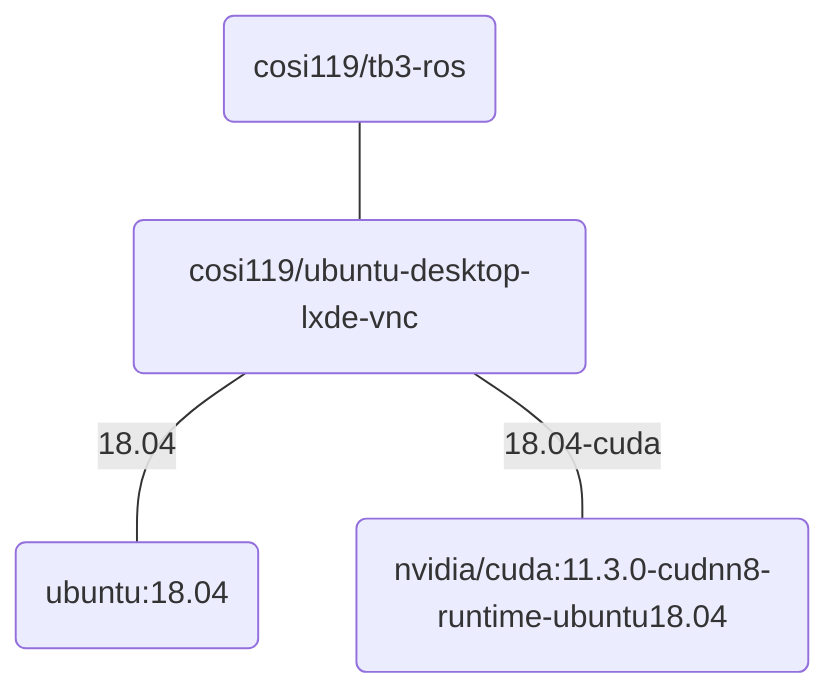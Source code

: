 graph TB
    tb3-ros(cosi119/tb3-ros)
    ubuntu-desktop-lxde-vnc(cosi119/ubuntu-desktop-lxde-vnc)
    ubuntu(ubuntu:18.04)
    ubuntu-cuda(nvidia/cuda:11.3.0-cudnn8-runtime-ubuntu18.04)

    tb3-ros --- ubuntu-desktop-lxde-vnc ---|18.04| ubuntu
    ubuntu-desktop-lxde-vnc ---|18.04-cuda| ubuntu-cuda